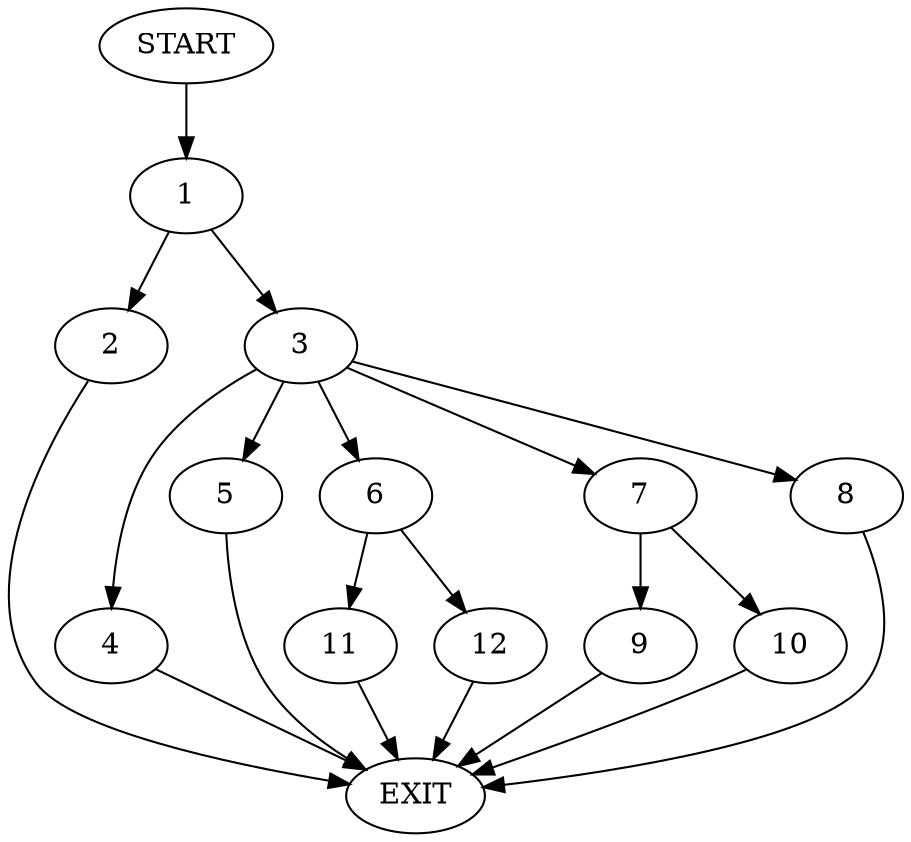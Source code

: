 digraph {
0 [label="START"]
13 [label="EXIT"]
0 -> 1
1 -> 2
1 -> 3
2 -> 13
3 -> 4
3 -> 5
3 -> 6
3 -> 7
3 -> 8
7 -> 9
7 -> 10
8 -> 13
5 -> 13
6 -> 11
6 -> 12
4 -> 13
9 -> 13
10 -> 13
11 -> 13
12 -> 13
}
